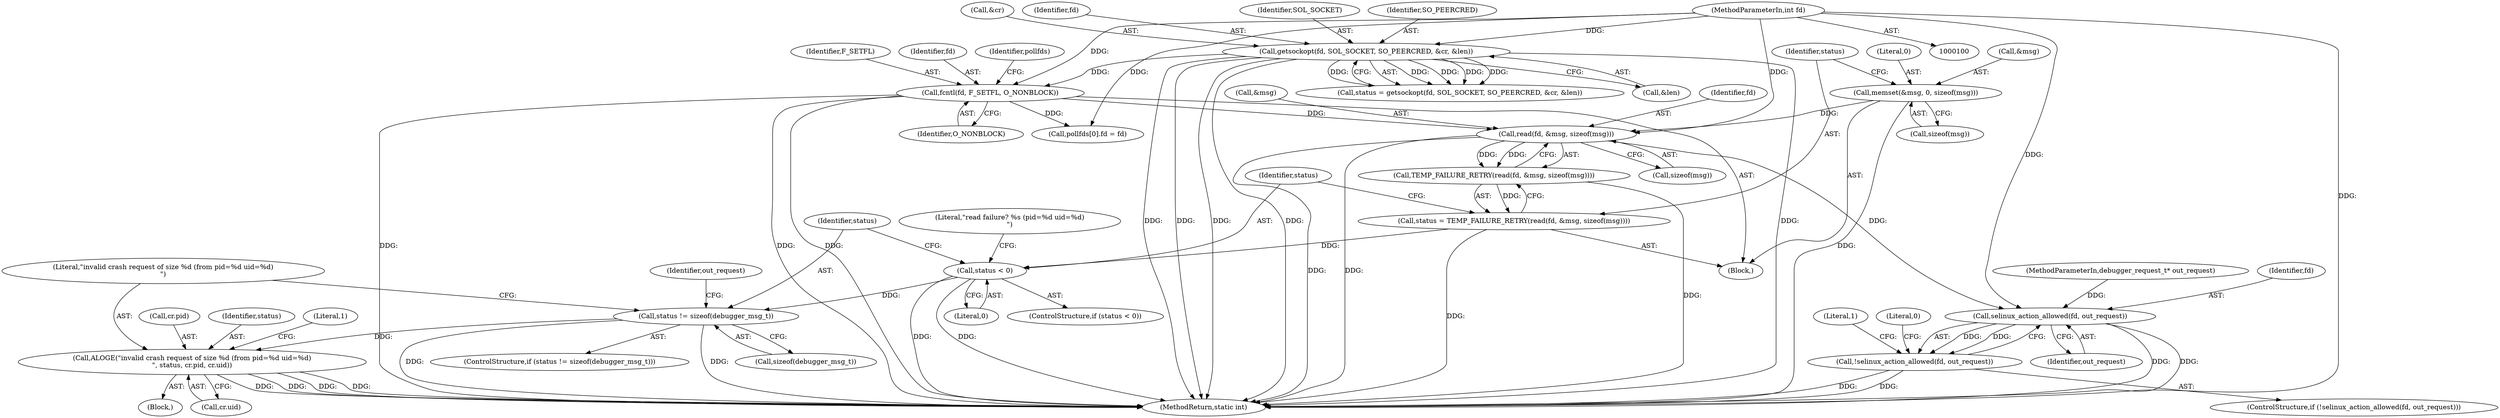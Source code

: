digraph "0_Android_d7603583f90c2bc6074a4ee2886bd28082d7c65b_0@API" {
"1000192" [label="(Call,read(fd, &msg, sizeof(msg)))"];
"1000101" [label="(MethodParameterIn,int fd)"];
"1000133" [label="(Call,fcntl(fd, F_SETFL, O_NONBLOCK))"];
"1000113" [label="(Call,getsockopt(fd, SOL_SOCKET, SO_PEERCRED, &cr, &len))"];
"1000183" [label="(Call,memset(&msg, 0, sizeof(msg)))"];
"1000191" [label="(Call,TEMP_FAILURE_RETRY(read(fd, &msg, sizeof(msg))))"];
"1000189" [label="(Call,status = TEMP_FAILURE_RETRY(read(fd, &msg, sizeof(msg))))"];
"1000199" [label="(Call,status < 0)"];
"1000217" [label="(Call,status != sizeof(debugger_msg_t))"];
"1000222" [label="(Call,ALOGE(\"invalid crash request of size %d (from pid=%d uid=%d)\n\", status, cr.pid, cr.uid))"];
"1000375" [label="(Call,selinux_action_allowed(fd, out_request))"];
"1000374" [label="(Call,!selinux_action_allowed(fd, out_request))"];
"1000116" [label="(Identifier,SO_PEERCRED)"];
"1000189" [label="(Call,status = TEMP_FAILURE_RETRY(read(fd, &msg, sizeof(msg))))"];
"1000184" [label="(Call,&msg)"];
"1000111" [label="(Call,status = getsockopt(fd, SOL_SOCKET, SO_PEERCRED, &cr, &len))"];
"1000117" [label="(Call,&cr)"];
"1000138" [label="(Call,pollfds[0].fd = fd)"];
"1000102" [label="(MethodParameterIn,debugger_request_t* out_request)"];
"1000219" [label="(Call,sizeof(debugger_msg_t))"];
"1000204" [label="(Literal,\"read failure? %s (pid=%d uid=%d)\n\")"];
"1000101" [label="(MethodParameterIn,int fd)"];
"1000199" [label="(Call,status < 0)"];
"1000223" [label="(Literal,\"invalid crash request of size %d (from pid=%d uid=%d)\n\")"];
"1000221" [label="(Block,)"];
"1000114" [label="(Identifier,fd)"];
"1000136" [label="(Identifier,O_NONBLOCK)"];
"1000375" [label="(Call,selinux_action_allowed(fd, out_request))"];
"1000115" [label="(Identifier,SOL_SOCKET)"];
"1000194" [label="(Call,&msg)"];
"1000196" [label="(Call,sizeof(msg))"];
"1000225" [label="(Call,cr.pid)"];
"1000380" [label="(Literal,1)"];
"1000119" [label="(Call,&len)"];
"1000236" [label="(Identifier,out_request)"];
"1000133" [label="(Call,fcntl(fd, F_SETFL, O_NONBLOCK))"];
"1000113" [label="(Call,getsockopt(fd, SOL_SOCKET, SO_PEERCRED, &cr, &len))"];
"1000141" [label="(Identifier,pollfds)"];
"1000193" [label="(Identifier,fd)"];
"1000135" [label="(Identifier,F_SETFL)"];
"1000191" [label="(Call,TEMP_FAILURE_RETRY(read(fd, &msg, sizeof(msg))))"];
"1000387" [label="(Literal,0)"];
"1000190" [label="(Identifier,status)"];
"1000376" [label="(Identifier,fd)"];
"1000186" [label="(Literal,0)"];
"1000388" [label="(MethodReturn,static int)"];
"1000187" [label="(Call,sizeof(msg))"];
"1000200" [label="(Identifier,status)"];
"1000216" [label="(ControlStructure,if (status != sizeof(debugger_msg_t)))"];
"1000377" [label="(Identifier,out_request)"];
"1000224" [label="(Identifier,status)"];
"1000198" [label="(ControlStructure,if (status < 0))"];
"1000222" [label="(Call,ALOGE(\"invalid crash request of size %d (from pid=%d uid=%d)\n\", status, cr.pid, cr.uid))"];
"1000192" [label="(Call,read(fd, &msg, sizeof(msg)))"];
"1000183" [label="(Call,memset(&msg, 0, sizeof(msg)))"];
"1000217" [label="(Call,status != sizeof(debugger_msg_t))"];
"1000228" [label="(Call,cr.uid)"];
"1000218" [label="(Identifier,status)"];
"1000201" [label="(Literal,0)"];
"1000134" [label="(Identifier,fd)"];
"1000233" [label="(Literal,1)"];
"1000103" [label="(Block,)"];
"1000373" [label="(ControlStructure,if (!selinux_action_allowed(fd, out_request)))"];
"1000374" [label="(Call,!selinux_action_allowed(fd, out_request))"];
"1000192" -> "1000191"  [label="AST: "];
"1000192" -> "1000196"  [label="CFG: "];
"1000193" -> "1000192"  [label="AST: "];
"1000194" -> "1000192"  [label="AST: "];
"1000196" -> "1000192"  [label="AST: "];
"1000191" -> "1000192"  [label="CFG: "];
"1000192" -> "1000388"  [label="DDG: "];
"1000192" -> "1000388"  [label="DDG: "];
"1000192" -> "1000191"  [label="DDG: "];
"1000192" -> "1000191"  [label="DDG: "];
"1000101" -> "1000192"  [label="DDG: "];
"1000133" -> "1000192"  [label="DDG: "];
"1000183" -> "1000192"  [label="DDG: "];
"1000192" -> "1000375"  [label="DDG: "];
"1000101" -> "1000100"  [label="AST: "];
"1000101" -> "1000388"  [label="DDG: "];
"1000101" -> "1000113"  [label="DDG: "];
"1000101" -> "1000133"  [label="DDG: "];
"1000101" -> "1000138"  [label="DDG: "];
"1000101" -> "1000375"  [label="DDG: "];
"1000133" -> "1000103"  [label="AST: "];
"1000133" -> "1000136"  [label="CFG: "];
"1000134" -> "1000133"  [label="AST: "];
"1000135" -> "1000133"  [label="AST: "];
"1000136" -> "1000133"  [label="AST: "];
"1000141" -> "1000133"  [label="CFG: "];
"1000133" -> "1000388"  [label="DDG: "];
"1000133" -> "1000388"  [label="DDG: "];
"1000133" -> "1000388"  [label="DDG: "];
"1000113" -> "1000133"  [label="DDG: "];
"1000133" -> "1000138"  [label="DDG: "];
"1000113" -> "1000111"  [label="AST: "];
"1000113" -> "1000119"  [label="CFG: "];
"1000114" -> "1000113"  [label="AST: "];
"1000115" -> "1000113"  [label="AST: "];
"1000116" -> "1000113"  [label="AST: "];
"1000117" -> "1000113"  [label="AST: "];
"1000119" -> "1000113"  [label="AST: "];
"1000111" -> "1000113"  [label="CFG: "];
"1000113" -> "1000388"  [label="DDG: "];
"1000113" -> "1000388"  [label="DDG: "];
"1000113" -> "1000388"  [label="DDG: "];
"1000113" -> "1000388"  [label="DDG: "];
"1000113" -> "1000388"  [label="DDG: "];
"1000113" -> "1000111"  [label="DDG: "];
"1000113" -> "1000111"  [label="DDG: "];
"1000113" -> "1000111"  [label="DDG: "];
"1000113" -> "1000111"  [label="DDG: "];
"1000113" -> "1000111"  [label="DDG: "];
"1000183" -> "1000103"  [label="AST: "];
"1000183" -> "1000187"  [label="CFG: "];
"1000184" -> "1000183"  [label="AST: "];
"1000186" -> "1000183"  [label="AST: "];
"1000187" -> "1000183"  [label="AST: "];
"1000190" -> "1000183"  [label="CFG: "];
"1000183" -> "1000388"  [label="DDG: "];
"1000191" -> "1000189"  [label="AST: "];
"1000189" -> "1000191"  [label="CFG: "];
"1000191" -> "1000388"  [label="DDG: "];
"1000191" -> "1000189"  [label="DDG: "];
"1000189" -> "1000103"  [label="AST: "];
"1000190" -> "1000189"  [label="AST: "];
"1000200" -> "1000189"  [label="CFG: "];
"1000189" -> "1000388"  [label="DDG: "];
"1000189" -> "1000199"  [label="DDG: "];
"1000199" -> "1000198"  [label="AST: "];
"1000199" -> "1000201"  [label="CFG: "];
"1000200" -> "1000199"  [label="AST: "];
"1000201" -> "1000199"  [label="AST: "];
"1000204" -> "1000199"  [label="CFG: "];
"1000218" -> "1000199"  [label="CFG: "];
"1000199" -> "1000388"  [label="DDG: "];
"1000199" -> "1000388"  [label="DDG: "];
"1000199" -> "1000217"  [label="DDG: "];
"1000217" -> "1000216"  [label="AST: "];
"1000217" -> "1000219"  [label="CFG: "];
"1000218" -> "1000217"  [label="AST: "];
"1000219" -> "1000217"  [label="AST: "];
"1000223" -> "1000217"  [label="CFG: "];
"1000236" -> "1000217"  [label="CFG: "];
"1000217" -> "1000388"  [label="DDG: "];
"1000217" -> "1000388"  [label="DDG: "];
"1000217" -> "1000222"  [label="DDG: "];
"1000222" -> "1000221"  [label="AST: "];
"1000222" -> "1000228"  [label="CFG: "];
"1000223" -> "1000222"  [label="AST: "];
"1000224" -> "1000222"  [label="AST: "];
"1000225" -> "1000222"  [label="AST: "];
"1000228" -> "1000222"  [label="AST: "];
"1000233" -> "1000222"  [label="CFG: "];
"1000222" -> "1000388"  [label="DDG: "];
"1000222" -> "1000388"  [label="DDG: "];
"1000222" -> "1000388"  [label="DDG: "];
"1000222" -> "1000388"  [label="DDG: "];
"1000375" -> "1000374"  [label="AST: "];
"1000375" -> "1000377"  [label="CFG: "];
"1000376" -> "1000375"  [label="AST: "];
"1000377" -> "1000375"  [label="AST: "];
"1000374" -> "1000375"  [label="CFG: "];
"1000375" -> "1000388"  [label="DDG: "];
"1000375" -> "1000388"  [label="DDG: "];
"1000375" -> "1000374"  [label="DDG: "];
"1000375" -> "1000374"  [label="DDG: "];
"1000102" -> "1000375"  [label="DDG: "];
"1000374" -> "1000373"  [label="AST: "];
"1000380" -> "1000374"  [label="CFG: "];
"1000387" -> "1000374"  [label="CFG: "];
"1000374" -> "1000388"  [label="DDG: "];
"1000374" -> "1000388"  [label="DDG: "];
}

